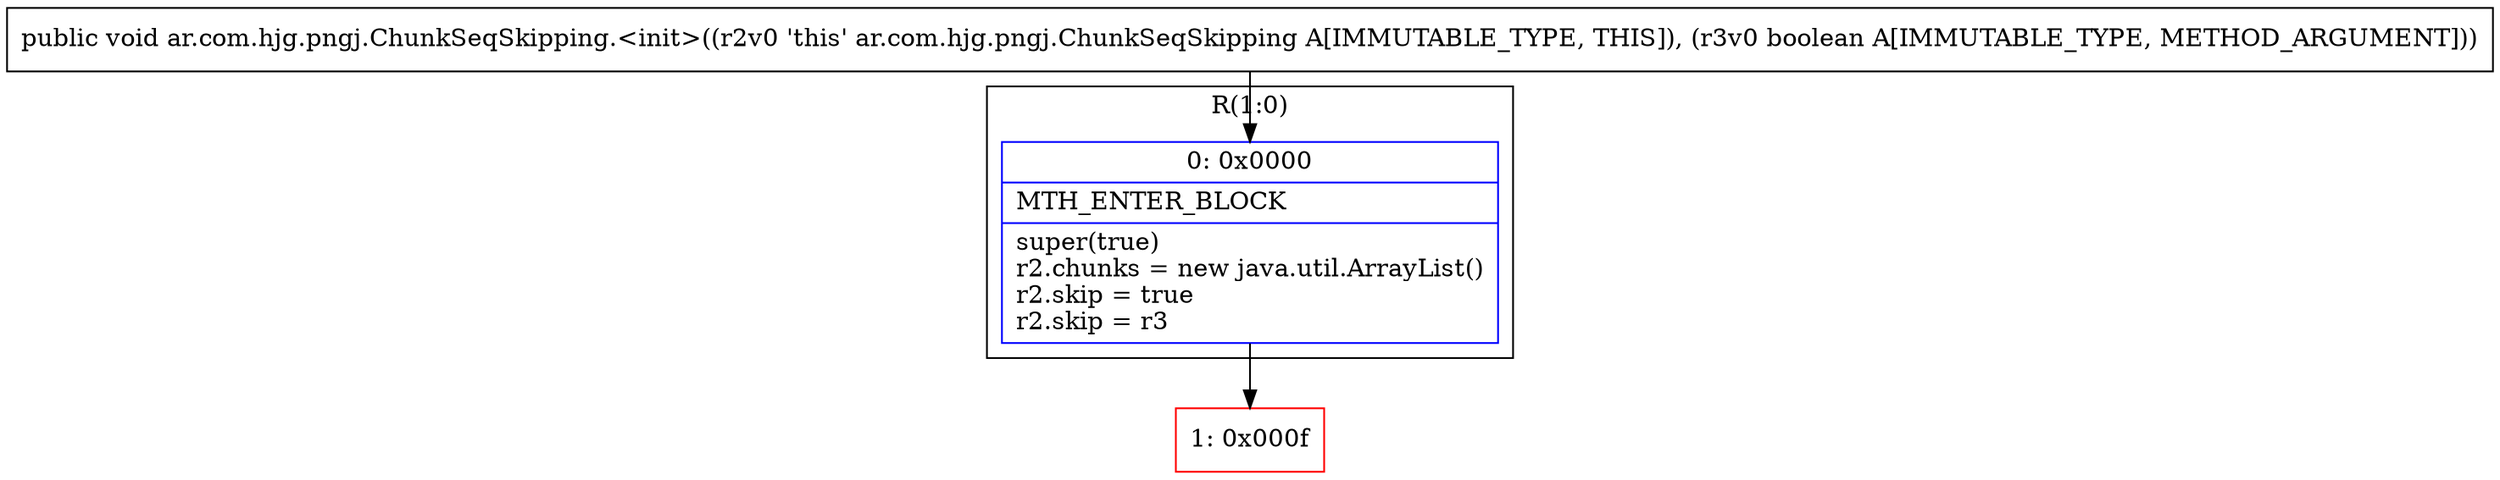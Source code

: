 digraph "CFG forar.com.hjg.pngj.ChunkSeqSkipping.\<init\>(Z)V" {
subgraph cluster_Region_290984321 {
label = "R(1:0)";
node [shape=record,color=blue];
Node_0 [shape=record,label="{0\:\ 0x0000|MTH_ENTER_BLOCK\l|super(true)\lr2.chunks = new java.util.ArrayList()\lr2.skip = true\lr2.skip = r3\l}"];
}
Node_1 [shape=record,color=red,label="{1\:\ 0x000f}"];
MethodNode[shape=record,label="{public void ar.com.hjg.pngj.ChunkSeqSkipping.\<init\>((r2v0 'this' ar.com.hjg.pngj.ChunkSeqSkipping A[IMMUTABLE_TYPE, THIS]), (r3v0 boolean A[IMMUTABLE_TYPE, METHOD_ARGUMENT])) }"];
MethodNode -> Node_0;
Node_0 -> Node_1;
}

